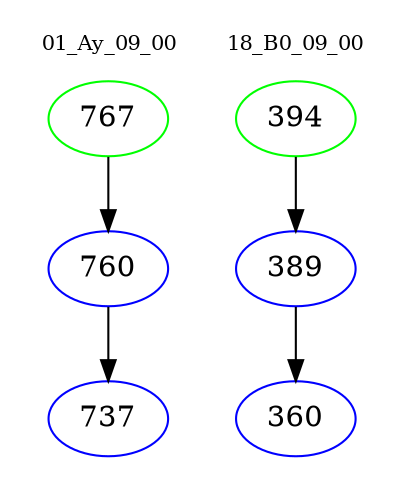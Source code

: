 digraph{
subgraph cluster_0 {
color = white
label = "01_Ay_09_00";
fontsize=10;
T0_767 [label="767", color="green"]
T0_767 -> T0_760 [color="black"]
T0_760 [label="760", color="blue"]
T0_760 -> T0_737 [color="black"]
T0_737 [label="737", color="blue"]
}
subgraph cluster_1 {
color = white
label = "18_B0_09_00";
fontsize=10;
T1_394 [label="394", color="green"]
T1_394 -> T1_389 [color="black"]
T1_389 [label="389", color="blue"]
T1_389 -> T1_360 [color="black"]
T1_360 [label="360", color="blue"]
}
}
